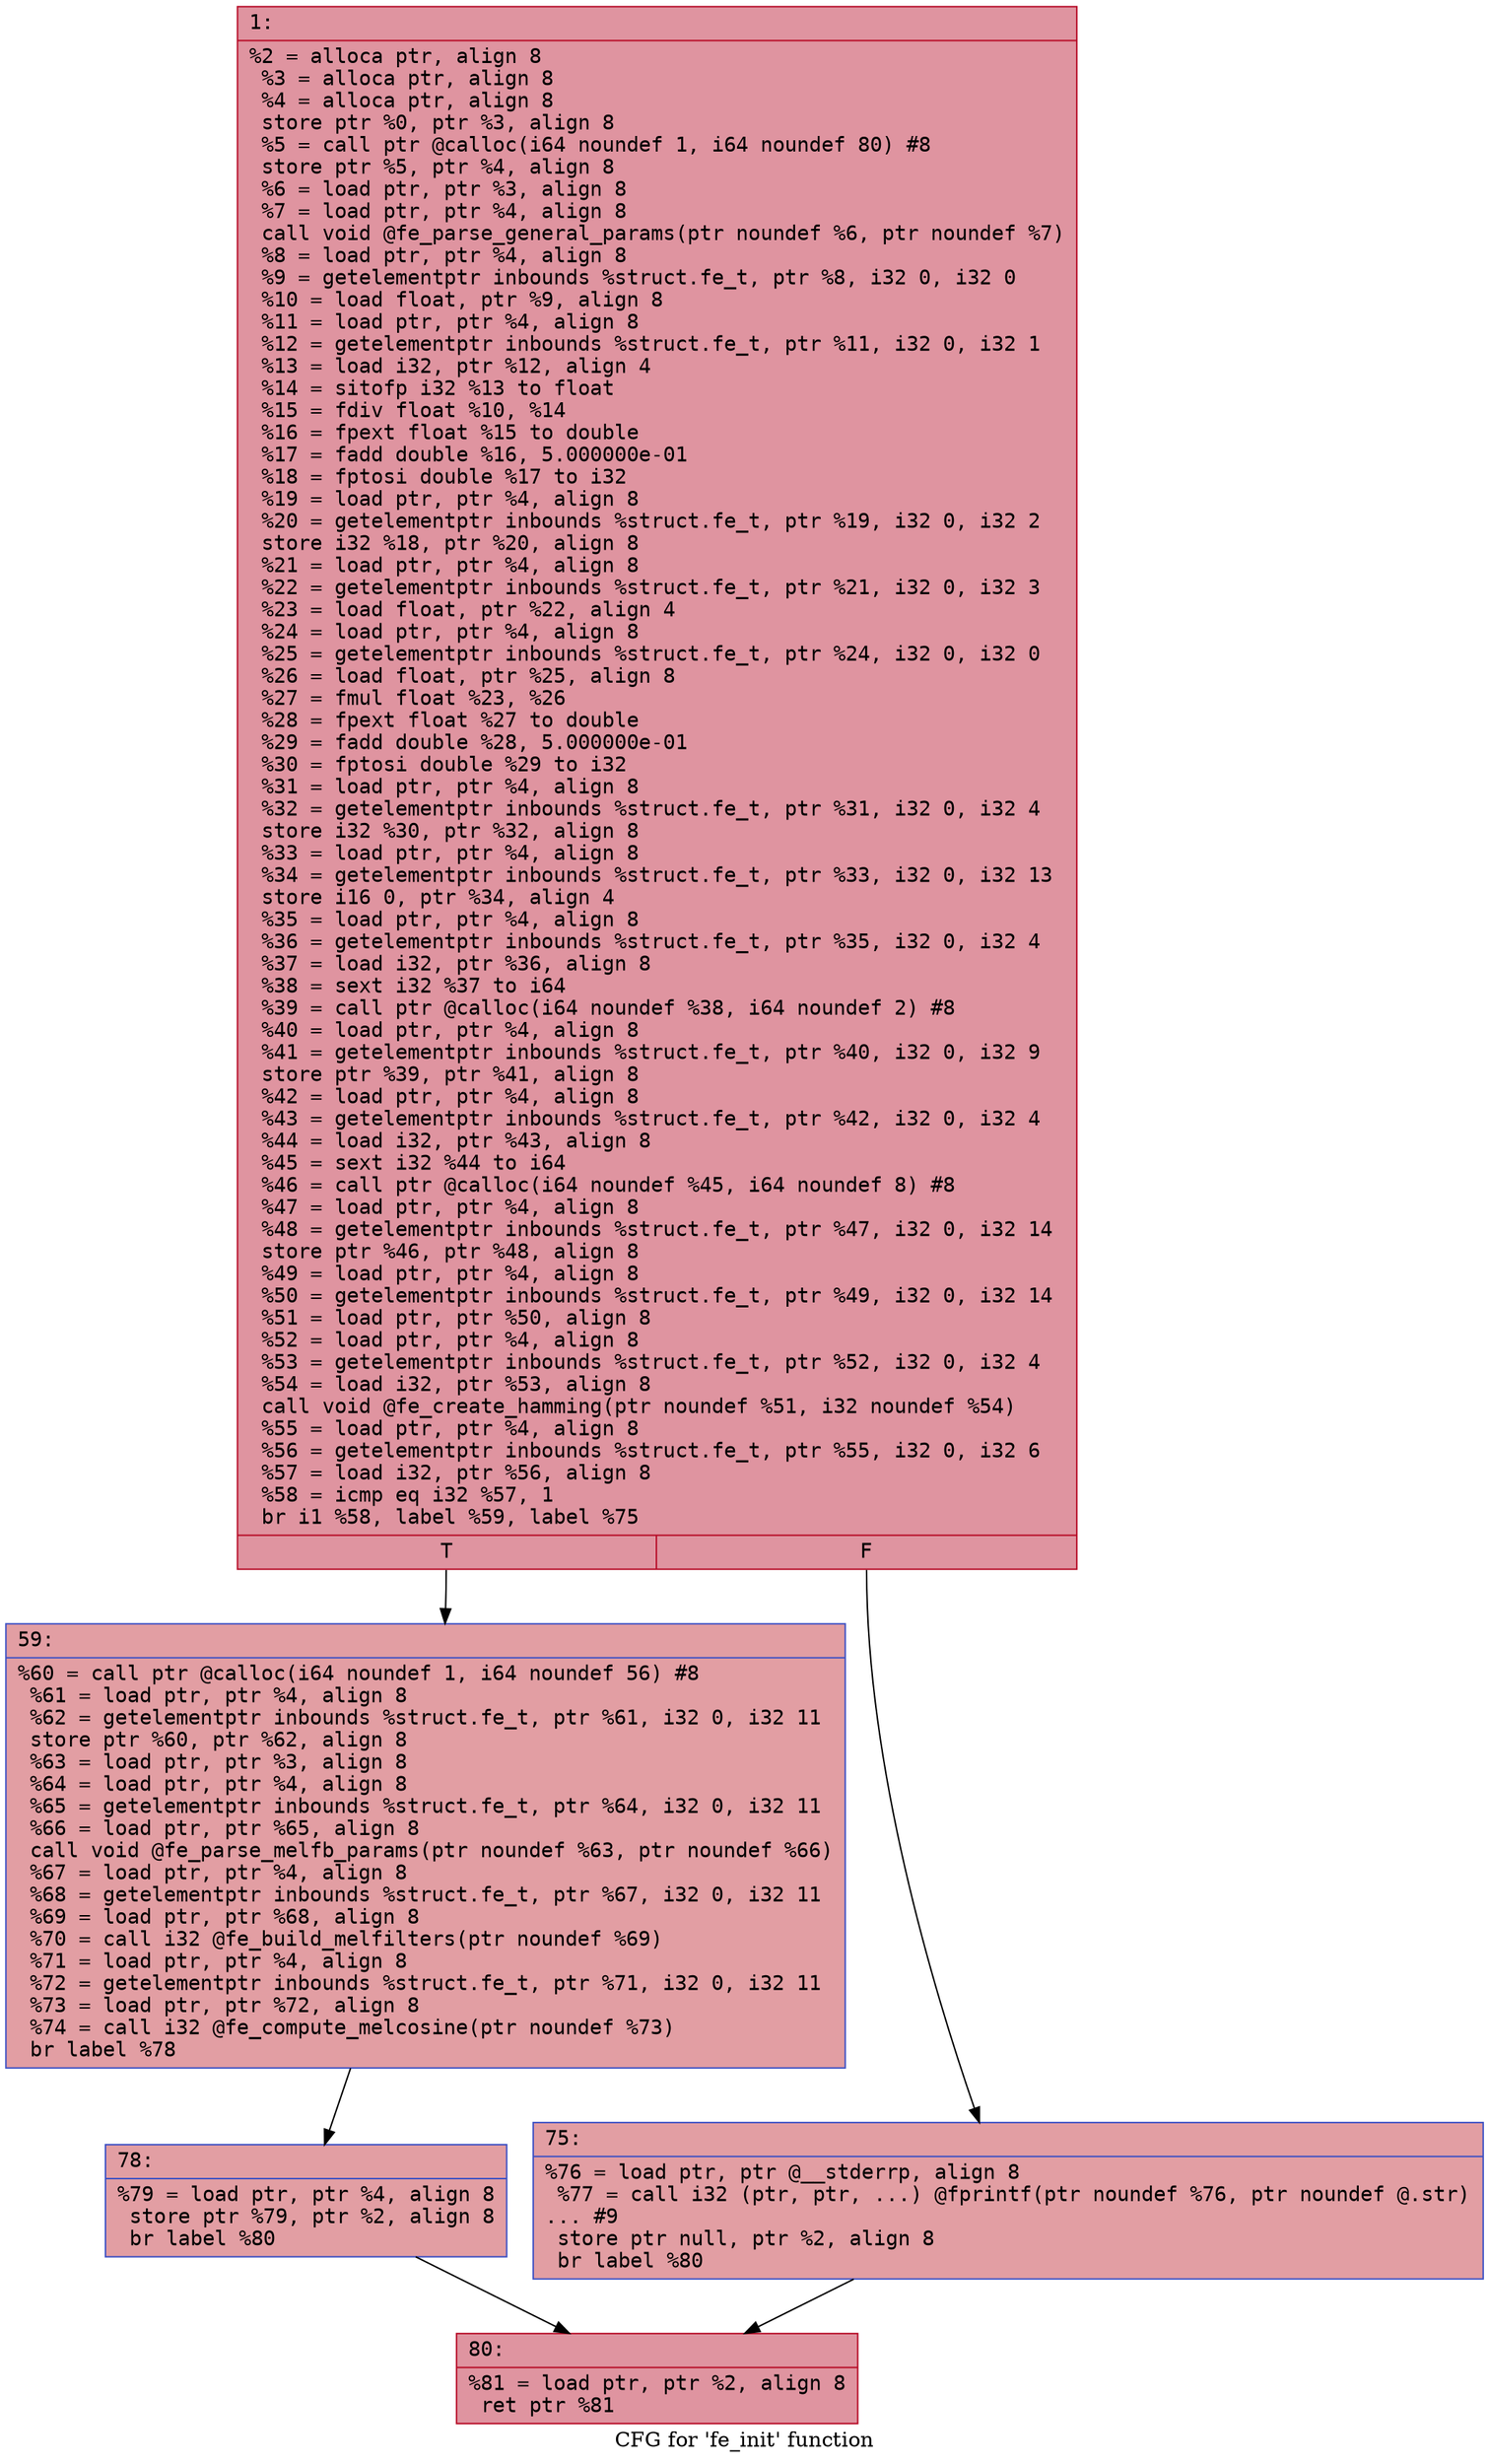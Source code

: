 digraph "CFG for 'fe_init' function" {
	label="CFG for 'fe_init' function";

	Node0x600002d7e170 [shape=record,color="#b70d28ff", style=filled, fillcolor="#b70d2870" fontname="Courier",label="{1:\l|  %2 = alloca ptr, align 8\l  %3 = alloca ptr, align 8\l  %4 = alloca ptr, align 8\l  store ptr %0, ptr %3, align 8\l  %5 = call ptr @calloc(i64 noundef 1, i64 noundef 80) #8\l  store ptr %5, ptr %4, align 8\l  %6 = load ptr, ptr %3, align 8\l  %7 = load ptr, ptr %4, align 8\l  call void @fe_parse_general_params(ptr noundef %6, ptr noundef %7)\l  %8 = load ptr, ptr %4, align 8\l  %9 = getelementptr inbounds %struct.fe_t, ptr %8, i32 0, i32 0\l  %10 = load float, ptr %9, align 8\l  %11 = load ptr, ptr %4, align 8\l  %12 = getelementptr inbounds %struct.fe_t, ptr %11, i32 0, i32 1\l  %13 = load i32, ptr %12, align 4\l  %14 = sitofp i32 %13 to float\l  %15 = fdiv float %10, %14\l  %16 = fpext float %15 to double\l  %17 = fadd double %16, 5.000000e-01\l  %18 = fptosi double %17 to i32\l  %19 = load ptr, ptr %4, align 8\l  %20 = getelementptr inbounds %struct.fe_t, ptr %19, i32 0, i32 2\l  store i32 %18, ptr %20, align 8\l  %21 = load ptr, ptr %4, align 8\l  %22 = getelementptr inbounds %struct.fe_t, ptr %21, i32 0, i32 3\l  %23 = load float, ptr %22, align 4\l  %24 = load ptr, ptr %4, align 8\l  %25 = getelementptr inbounds %struct.fe_t, ptr %24, i32 0, i32 0\l  %26 = load float, ptr %25, align 8\l  %27 = fmul float %23, %26\l  %28 = fpext float %27 to double\l  %29 = fadd double %28, 5.000000e-01\l  %30 = fptosi double %29 to i32\l  %31 = load ptr, ptr %4, align 8\l  %32 = getelementptr inbounds %struct.fe_t, ptr %31, i32 0, i32 4\l  store i32 %30, ptr %32, align 8\l  %33 = load ptr, ptr %4, align 8\l  %34 = getelementptr inbounds %struct.fe_t, ptr %33, i32 0, i32 13\l  store i16 0, ptr %34, align 4\l  %35 = load ptr, ptr %4, align 8\l  %36 = getelementptr inbounds %struct.fe_t, ptr %35, i32 0, i32 4\l  %37 = load i32, ptr %36, align 8\l  %38 = sext i32 %37 to i64\l  %39 = call ptr @calloc(i64 noundef %38, i64 noundef 2) #8\l  %40 = load ptr, ptr %4, align 8\l  %41 = getelementptr inbounds %struct.fe_t, ptr %40, i32 0, i32 9\l  store ptr %39, ptr %41, align 8\l  %42 = load ptr, ptr %4, align 8\l  %43 = getelementptr inbounds %struct.fe_t, ptr %42, i32 0, i32 4\l  %44 = load i32, ptr %43, align 8\l  %45 = sext i32 %44 to i64\l  %46 = call ptr @calloc(i64 noundef %45, i64 noundef 8) #8\l  %47 = load ptr, ptr %4, align 8\l  %48 = getelementptr inbounds %struct.fe_t, ptr %47, i32 0, i32 14\l  store ptr %46, ptr %48, align 8\l  %49 = load ptr, ptr %4, align 8\l  %50 = getelementptr inbounds %struct.fe_t, ptr %49, i32 0, i32 14\l  %51 = load ptr, ptr %50, align 8\l  %52 = load ptr, ptr %4, align 8\l  %53 = getelementptr inbounds %struct.fe_t, ptr %52, i32 0, i32 4\l  %54 = load i32, ptr %53, align 8\l  call void @fe_create_hamming(ptr noundef %51, i32 noundef %54)\l  %55 = load ptr, ptr %4, align 8\l  %56 = getelementptr inbounds %struct.fe_t, ptr %55, i32 0, i32 6\l  %57 = load i32, ptr %56, align 8\l  %58 = icmp eq i32 %57, 1\l  br i1 %58, label %59, label %75\l|{<s0>T|<s1>F}}"];
	Node0x600002d7e170:s0 -> Node0x600002d7e1c0[tooltip="1 -> 59\nProbability 50.00%" ];
	Node0x600002d7e170:s1 -> Node0x600002d7e210[tooltip="1 -> 75\nProbability 50.00%" ];
	Node0x600002d7e1c0 [shape=record,color="#3d50c3ff", style=filled, fillcolor="#be242e70" fontname="Courier",label="{59:\l|  %60 = call ptr @calloc(i64 noundef 1, i64 noundef 56) #8\l  %61 = load ptr, ptr %4, align 8\l  %62 = getelementptr inbounds %struct.fe_t, ptr %61, i32 0, i32 11\l  store ptr %60, ptr %62, align 8\l  %63 = load ptr, ptr %3, align 8\l  %64 = load ptr, ptr %4, align 8\l  %65 = getelementptr inbounds %struct.fe_t, ptr %64, i32 0, i32 11\l  %66 = load ptr, ptr %65, align 8\l  call void @fe_parse_melfb_params(ptr noundef %63, ptr noundef %66)\l  %67 = load ptr, ptr %4, align 8\l  %68 = getelementptr inbounds %struct.fe_t, ptr %67, i32 0, i32 11\l  %69 = load ptr, ptr %68, align 8\l  %70 = call i32 @fe_build_melfilters(ptr noundef %69)\l  %71 = load ptr, ptr %4, align 8\l  %72 = getelementptr inbounds %struct.fe_t, ptr %71, i32 0, i32 11\l  %73 = load ptr, ptr %72, align 8\l  %74 = call i32 @fe_compute_melcosine(ptr noundef %73)\l  br label %78\l}"];
	Node0x600002d7e1c0 -> Node0x600002d7e260[tooltip="59 -> 78\nProbability 100.00%" ];
	Node0x600002d7e210 [shape=record,color="#3d50c3ff", style=filled, fillcolor="#be242e70" fontname="Courier",label="{75:\l|  %76 = load ptr, ptr @__stderrp, align 8\l  %77 = call i32 (ptr, ptr, ...) @fprintf(ptr noundef %76, ptr noundef @.str)\l... #9\l  store ptr null, ptr %2, align 8\l  br label %80\l}"];
	Node0x600002d7e210 -> Node0x600002d7e2b0[tooltip="75 -> 80\nProbability 100.00%" ];
	Node0x600002d7e260 [shape=record,color="#3d50c3ff", style=filled, fillcolor="#be242e70" fontname="Courier",label="{78:\l|  %79 = load ptr, ptr %4, align 8\l  store ptr %79, ptr %2, align 8\l  br label %80\l}"];
	Node0x600002d7e260 -> Node0x600002d7e2b0[tooltip="78 -> 80\nProbability 100.00%" ];
	Node0x600002d7e2b0 [shape=record,color="#b70d28ff", style=filled, fillcolor="#b70d2870" fontname="Courier",label="{80:\l|  %81 = load ptr, ptr %2, align 8\l  ret ptr %81\l}"];
}
